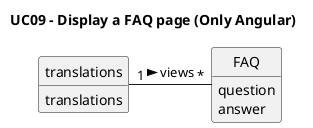 @startuml
skinparam monochrome true
skinparam packageStyle rectangle
skinparam shadowing false

skinparam classAttributeIconSize 0

hide circle
hide methods

title UC09 - Display a FAQ page (Only Angular)


class FAQ {
    question
    answer
}

class translations {
   translations

}

translations "1   " - "   *" FAQ : views >

@enduml